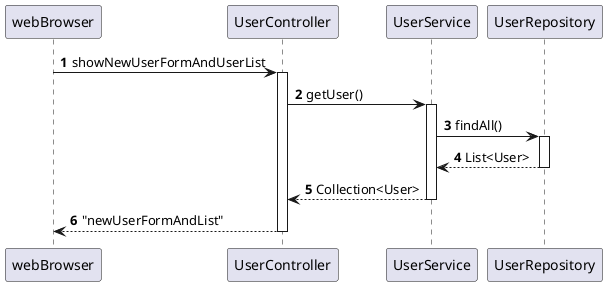 @startuml
'https://plantuml.com/sequence-diagram

autonumber
participant webBrowser
participant UserController
participant UserService
participant UserRepository
autoactivate on
webBrowser -> UserController:showNewUserFormAndUserList

    UserController->UserService:getUser()

        UserService -> UserRepository:findAll()
        return List<User>

    return Collection<User>
return "newUserFormAndList"

@enduml